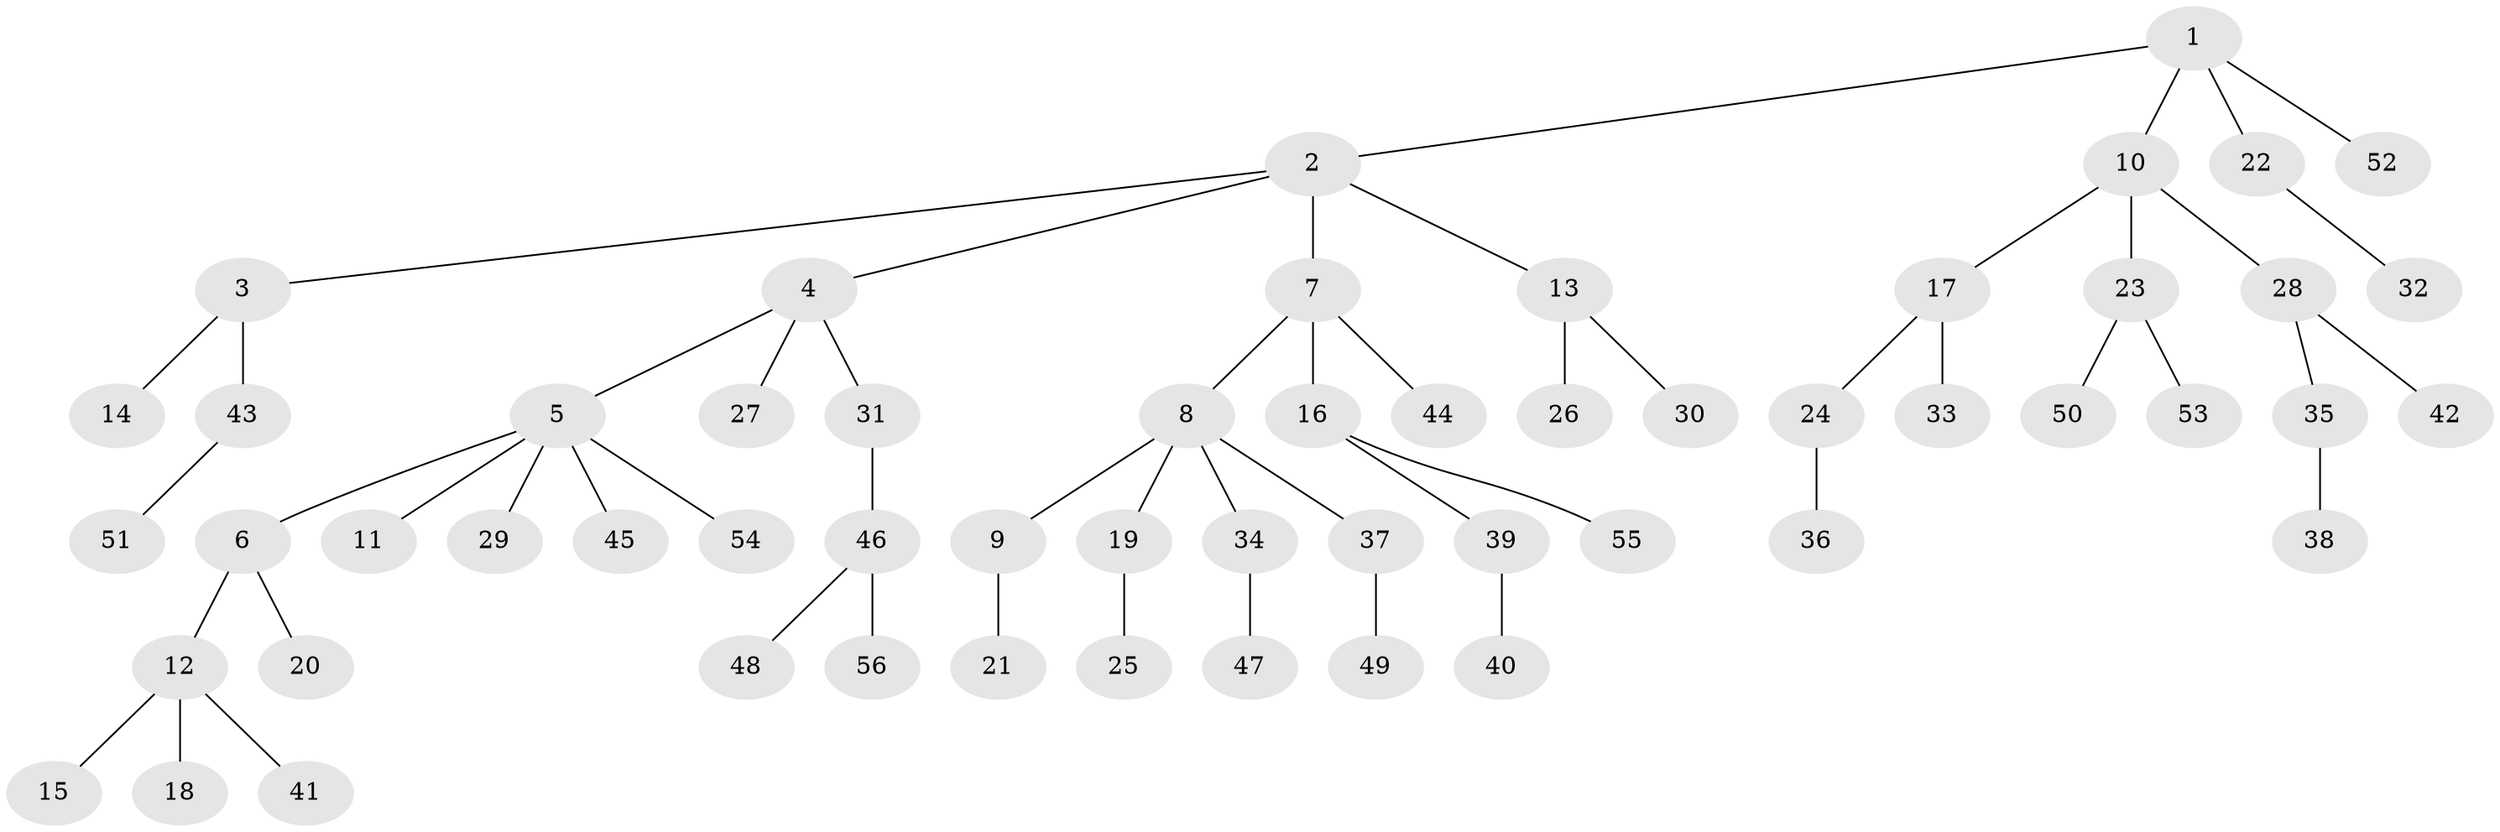 // Generated by graph-tools (version 1.1) at 2025/50/03/09/25 03:50:22]
// undirected, 56 vertices, 55 edges
graph export_dot {
graph [start="1"]
  node [color=gray90,style=filled];
  1;
  2;
  3;
  4;
  5;
  6;
  7;
  8;
  9;
  10;
  11;
  12;
  13;
  14;
  15;
  16;
  17;
  18;
  19;
  20;
  21;
  22;
  23;
  24;
  25;
  26;
  27;
  28;
  29;
  30;
  31;
  32;
  33;
  34;
  35;
  36;
  37;
  38;
  39;
  40;
  41;
  42;
  43;
  44;
  45;
  46;
  47;
  48;
  49;
  50;
  51;
  52;
  53;
  54;
  55;
  56;
  1 -- 2;
  1 -- 10;
  1 -- 22;
  1 -- 52;
  2 -- 3;
  2 -- 4;
  2 -- 7;
  2 -- 13;
  3 -- 14;
  3 -- 43;
  4 -- 5;
  4 -- 27;
  4 -- 31;
  5 -- 6;
  5 -- 11;
  5 -- 29;
  5 -- 45;
  5 -- 54;
  6 -- 12;
  6 -- 20;
  7 -- 8;
  7 -- 16;
  7 -- 44;
  8 -- 9;
  8 -- 19;
  8 -- 34;
  8 -- 37;
  9 -- 21;
  10 -- 17;
  10 -- 23;
  10 -- 28;
  12 -- 15;
  12 -- 18;
  12 -- 41;
  13 -- 26;
  13 -- 30;
  16 -- 39;
  16 -- 55;
  17 -- 24;
  17 -- 33;
  19 -- 25;
  22 -- 32;
  23 -- 50;
  23 -- 53;
  24 -- 36;
  28 -- 35;
  28 -- 42;
  31 -- 46;
  34 -- 47;
  35 -- 38;
  37 -- 49;
  39 -- 40;
  43 -- 51;
  46 -- 48;
  46 -- 56;
}
